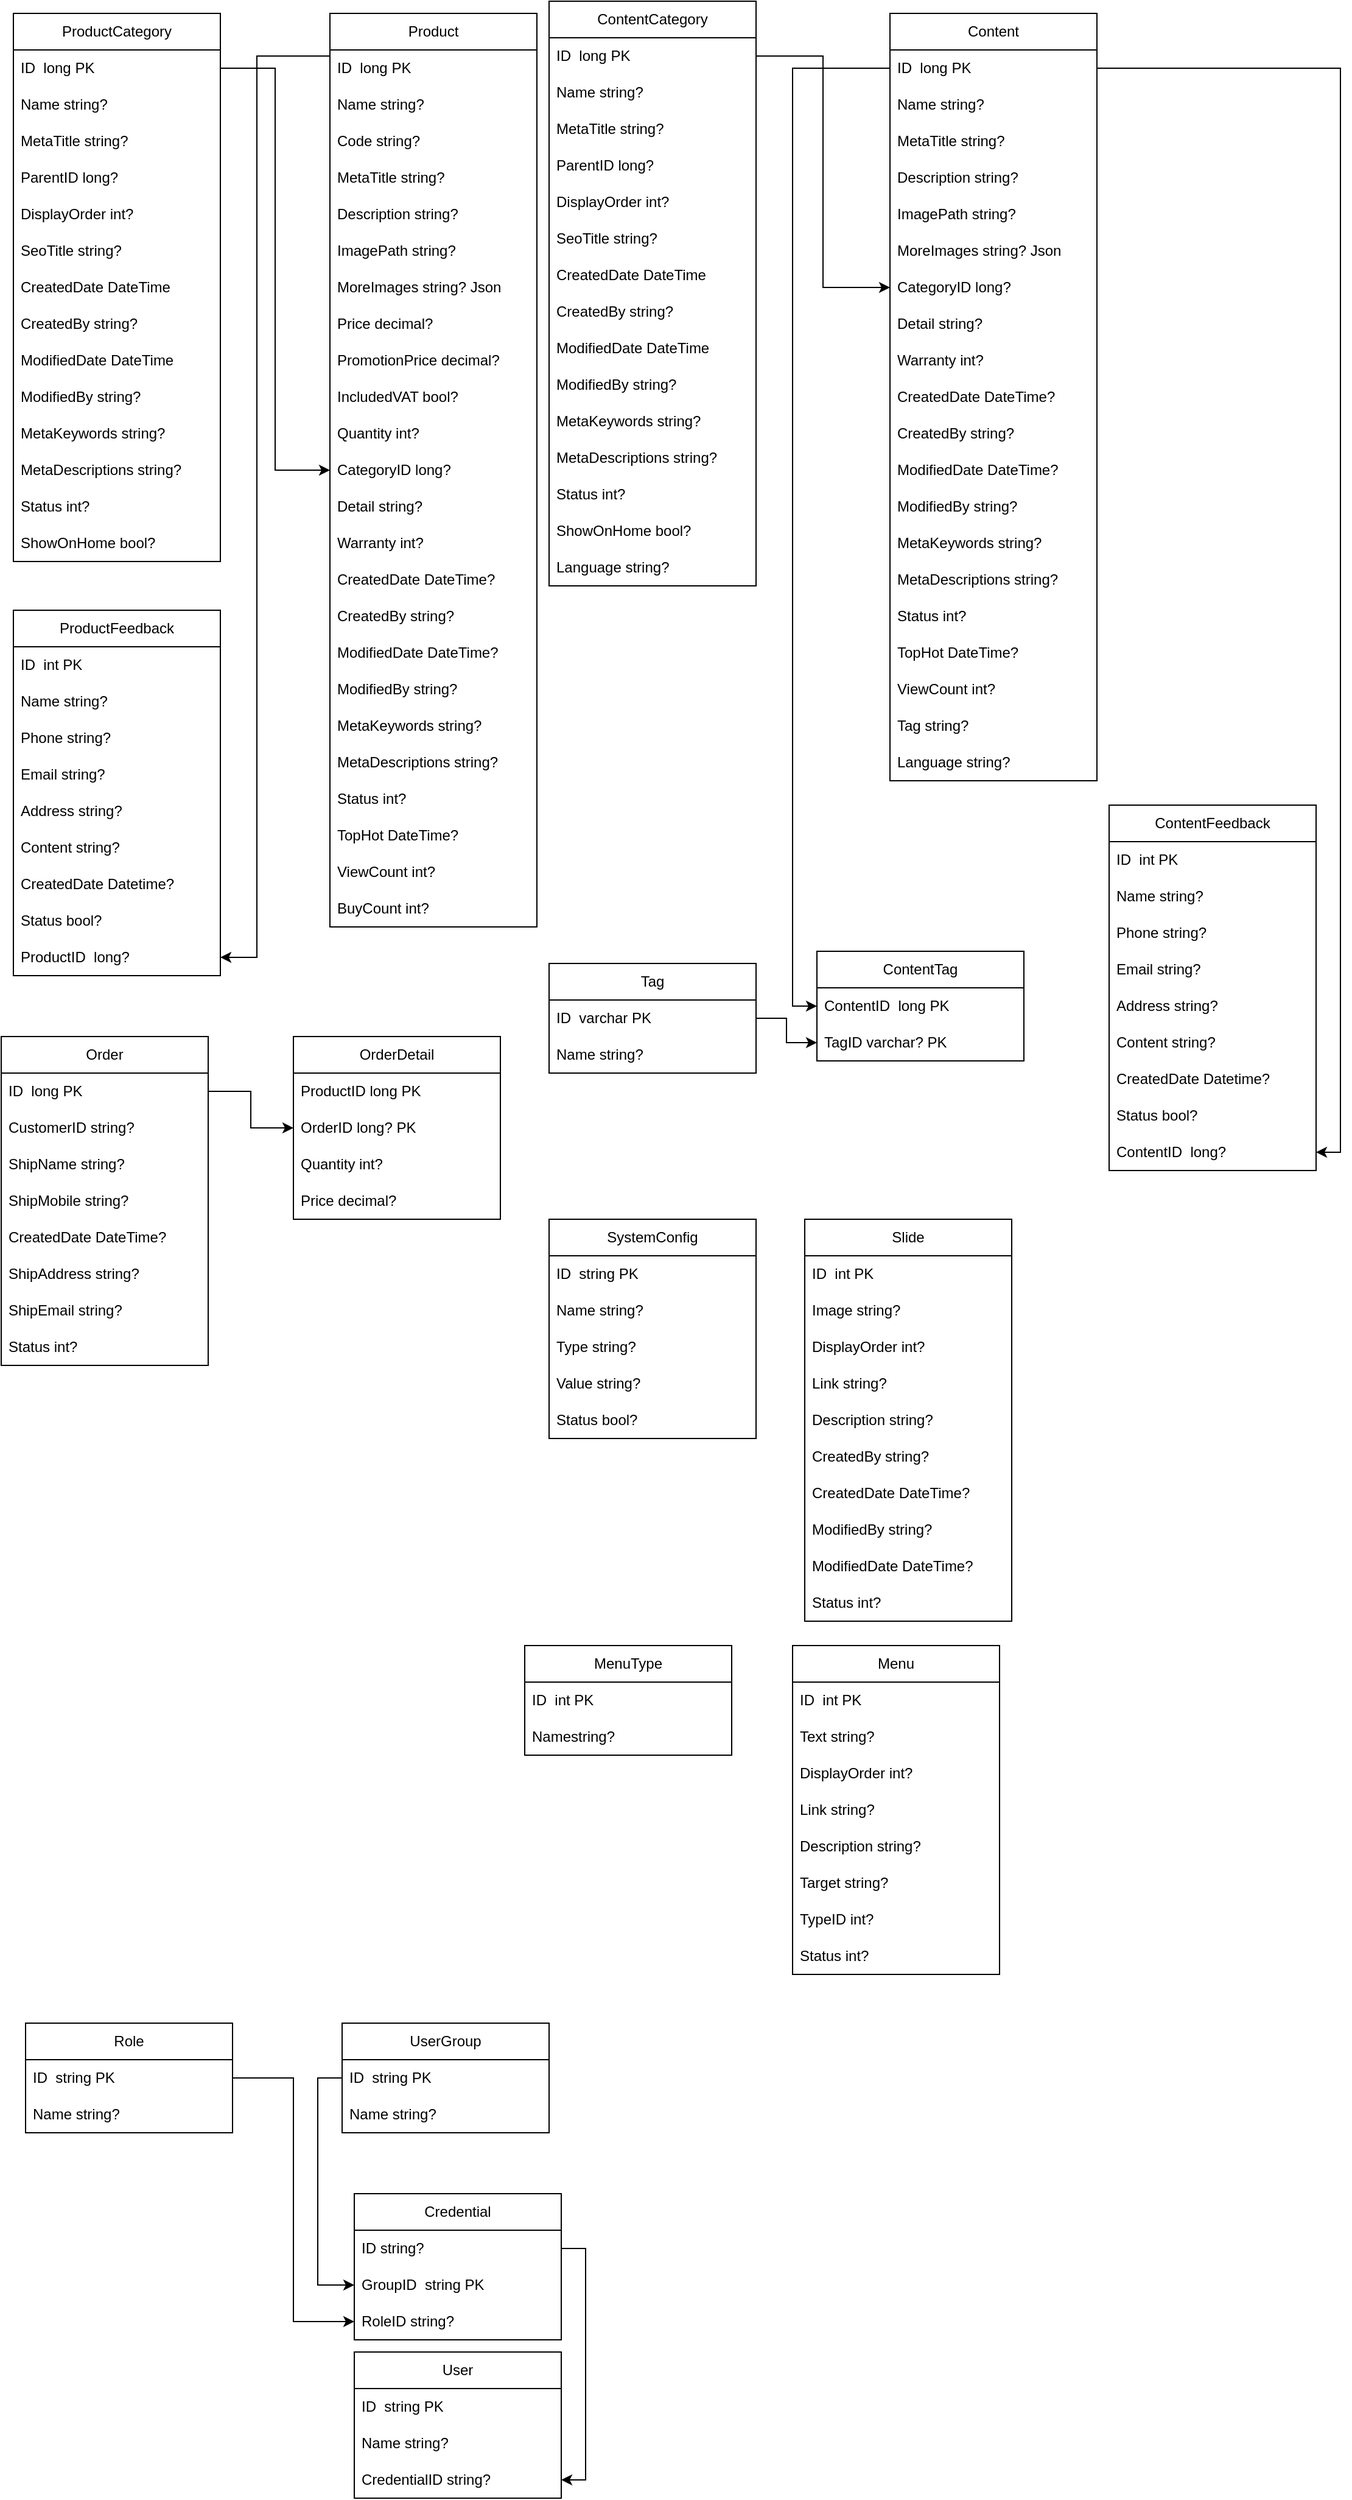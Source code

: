 <mxfile version="21.0.6" type="device"><diagram name="Page-1" id="E78FcwcrZf9TOV22ztHs"><mxGraphModel dx="1434" dy="756" grid="1" gridSize="10" guides="1" tooltips="1" connect="1" arrows="1" fold="1" page="1" pageScale="1" pageWidth="850" pageHeight="1100" math="0" shadow="0"><root><mxCell id="0"/><mxCell id="1" parent="0"/><mxCell id="Y_HZWUSy9NMk6wOlrmSD-1" value="ProductCategory" style="swimlane;fontStyle=0;childLayout=stackLayout;horizontal=1;startSize=30;horizontalStack=0;resizeParent=1;resizeParentMax=0;resizeLast=0;collapsible=1;marginBottom=0;whiteSpace=wrap;html=1;" vertex="1" parent="1"><mxGeometry x="40" y="70" width="170" height="450" as="geometry"/></mxCell><mxCell id="Y_HZWUSy9NMk6wOlrmSD-2" value="ID&amp;nbsp; long PK" style="text;strokeColor=none;fillColor=none;align=left;verticalAlign=middle;spacingLeft=4;spacingRight=4;overflow=hidden;points=[[0,0.5],[1,0.5]];portConstraint=eastwest;rotatable=0;whiteSpace=wrap;html=1;" vertex="1" parent="Y_HZWUSy9NMk6wOlrmSD-1"><mxGeometry y="30" width="170" height="30" as="geometry"/></mxCell><mxCell id="Y_HZWUSy9NMk6wOlrmSD-3" value="Name string?" style="text;strokeColor=none;fillColor=none;align=left;verticalAlign=middle;spacingLeft=4;spacingRight=4;overflow=hidden;points=[[0,0.5],[1,0.5]];portConstraint=eastwest;rotatable=0;whiteSpace=wrap;html=1;" vertex="1" parent="Y_HZWUSy9NMk6wOlrmSD-1"><mxGeometry y="60" width="170" height="30" as="geometry"/></mxCell><mxCell id="Y_HZWUSy9NMk6wOlrmSD-4" value="MetaTitle string?" style="text;strokeColor=none;fillColor=none;align=left;verticalAlign=middle;spacingLeft=4;spacingRight=4;overflow=hidden;points=[[0,0.5],[1,0.5]];portConstraint=eastwest;rotatable=0;whiteSpace=wrap;html=1;" vertex="1" parent="Y_HZWUSy9NMk6wOlrmSD-1"><mxGeometry y="90" width="170" height="30" as="geometry"/></mxCell><mxCell id="Y_HZWUSy9NMk6wOlrmSD-21" value="ParentID long?" style="text;strokeColor=none;fillColor=none;align=left;verticalAlign=middle;spacingLeft=4;spacingRight=4;overflow=hidden;points=[[0,0.5],[1,0.5]];portConstraint=eastwest;rotatable=0;whiteSpace=wrap;html=1;" vertex="1" parent="Y_HZWUSy9NMk6wOlrmSD-1"><mxGeometry y="120" width="170" height="30" as="geometry"/></mxCell><mxCell id="Y_HZWUSy9NMk6wOlrmSD-22" value="DisplayOrder int?" style="text;strokeColor=none;fillColor=none;align=left;verticalAlign=middle;spacingLeft=4;spacingRight=4;overflow=hidden;points=[[0,0.5],[1,0.5]];portConstraint=eastwest;rotatable=0;whiteSpace=wrap;html=1;" vertex="1" parent="Y_HZWUSy9NMk6wOlrmSD-1"><mxGeometry y="150" width="170" height="30" as="geometry"/></mxCell><mxCell id="Y_HZWUSy9NMk6wOlrmSD-23" value="SeoTitle string?" style="text;strokeColor=none;fillColor=none;align=left;verticalAlign=middle;spacingLeft=4;spacingRight=4;overflow=hidden;points=[[0,0.5],[1,0.5]];portConstraint=eastwest;rotatable=0;whiteSpace=wrap;html=1;" vertex="1" parent="Y_HZWUSy9NMk6wOlrmSD-1"><mxGeometry y="180" width="170" height="30" as="geometry"/></mxCell><mxCell id="Y_HZWUSy9NMk6wOlrmSD-25" value="CreatedDate DateTime" style="text;strokeColor=none;fillColor=none;align=left;verticalAlign=middle;spacingLeft=4;spacingRight=4;overflow=hidden;points=[[0,0.5],[1,0.5]];portConstraint=eastwest;rotatable=0;whiteSpace=wrap;html=1;" vertex="1" parent="Y_HZWUSy9NMk6wOlrmSD-1"><mxGeometry y="210" width="170" height="30" as="geometry"/></mxCell><mxCell id="Y_HZWUSy9NMk6wOlrmSD-26" value="CreatedBy string?" style="text;strokeColor=none;fillColor=none;align=left;verticalAlign=middle;spacingLeft=4;spacingRight=4;overflow=hidden;points=[[0,0.5],[1,0.5]];portConstraint=eastwest;rotatable=0;whiteSpace=wrap;html=1;" vertex="1" parent="Y_HZWUSy9NMk6wOlrmSD-1"><mxGeometry y="240" width="170" height="30" as="geometry"/></mxCell><mxCell id="Y_HZWUSy9NMk6wOlrmSD-24" value="ModifiedDate DateTime" style="text;strokeColor=none;fillColor=none;align=left;verticalAlign=middle;spacingLeft=4;spacingRight=4;overflow=hidden;points=[[0,0.5],[1,0.5]];portConstraint=eastwest;rotatable=0;whiteSpace=wrap;html=1;" vertex="1" parent="Y_HZWUSy9NMk6wOlrmSD-1"><mxGeometry y="270" width="170" height="30" as="geometry"/></mxCell><mxCell id="Y_HZWUSy9NMk6wOlrmSD-27" value="ModifiedBy string?" style="text;strokeColor=none;fillColor=none;align=left;verticalAlign=middle;spacingLeft=4;spacingRight=4;overflow=hidden;points=[[0,0.5],[1,0.5]];portConstraint=eastwest;rotatable=0;whiteSpace=wrap;html=1;" vertex="1" parent="Y_HZWUSy9NMk6wOlrmSD-1"><mxGeometry y="300" width="170" height="30" as="geometry"/></mxCell><mxCell id="Y_HZWUSy9NMk6wOlrmSD-28" value="MetaKeywords string?" style="text;strokeColor=none;fillColor=none;align=left;verticalAlign=middle;spacingLeft=4;spacingRight=4;overflow=hidden;points=[[0,0.5],[1,0.5]];portConstraint=eastwest;rotatable=0;whiteSpace=wrap;html=1;" vertex="1" parent="Y_HZWUSy9NMk6wOlrmSD-1"><mxGeometry y="330" width="170" height="30" as="geometry"/></mxCell><mxCell id="Y_HZWUSy9NMk6wOlrmSD-29" value="MetaDescriptions string?" style="text;strokeColor=none;fillColor=none;align=left;verticalAlign=middle;spacingLeft=4;spacingRight=4;overflow=hidden;points=[[0,0.5],[1,0.5]];portConstraint=eastwest;rotatable=0;whiteSpace=wrap;html=1;" vertex="1" parent="Y_HZWUSy9NMk6wOlrmSD-1"><mxGeometry y="360" width="170" height="30" as="geometry"/></mxCell><mxCell id="Y_HZWUSy9NMk6wOlrmSD-30" value="Status int?" style="text;strokeColor=none;fillColor=none;align=left;verticalAlign=middle;spacingLeft=4;spacingRight=4;overflow=hidden;points=[[0,0.5],[1,0.5]];portConstraint=eastwest;rotatable=0;whiteSpace=wrap;html=1;" vertex="1" parent="Y_HZWUSy9NMk6wOlrmSD-1"><mxGeometry y="390" width="170" height="30" as="geometry"/></mxCell><mxCell id="Y_HZWUSy9NMk6wOlrmSD-31" value="ShowOnHome bool?" style="text;strokeColor=none;fillColor=none;align=left;verticalAlign=middle;spacingLeft=4;spacingRight=4;overflow=hidden;points=[[0,0.5],[1,0.5]];portConstraint=eastwest;rotatable=0;whiteSpace=wrap;html=1;" vertex="1" parent="Y_HZWUSy9NMk6wOlrmSD-1"><mxGeometry y="420" width="170" height="30" as="geometry"/></mxCell><mxCell id="Y_HZWUSy9NMk6wOlrmSD-32" value="Product" style="swimlane;fontStyle=0;childLayout=stackLayout;horizontal=1;startSize=30;horizontalStack=0;resizeParent=1;resizeParentMax=0;resizeLast=0;collapsible=1;marginBottom=0;whiteSpace=wrap;html=1;" vertex="1" parent="1"><mxGeometry x="300" y="70" width="170" height="750" as="geometry"/></mxCell><mxCell id="Y_HZWUSy9NMk6wOlrmSD-33" value="ID&amp;nbsp; long PK" style="text;strokeColor=none;fillColor=none;align=left;verticalAlign=middle;spacingLeft=4;spacingRight=4;overflow=hidden;points=[[0,0.5],[1,0.5]];portConstraint=eastwest;rotatable=0;whiteSpace=wrap;html=1;" vertex="1" parent="Y_HZWUSy9NMk6wOlrmSD-32"><mxGeometry y="30" width="170" height="30" as="geometry"/></mxCell><mxCell id="Y_HZWUSy9NMk6wOlrmSD-34" value="Name string?" style="text;strokeColor=none;fillColor=none;align=left;verticalAlign=middle;spacingLeft=4;spacingRight=4;overflow=hidden;points=[[0,0.5],[1,0.5]];portConstraint=eastwest;rotatable=0;whiteSpace=wrap;html=1;" vertex="1" parent="Y_HZWUSy9NMk6wOlrmSD-32"><mxGeometry y="60" width="170" height="30" as="geometry"/></mxCell><mxCell id="Y_HZWUSy9NMk6wOlrmSD-47" value="Code string?" style="text;strokeColor=none;fillColor=none;align=left;verticalAlign=middle;spacingLeft=4;spacingRight=4;overflow=hidden;points=[[0,0.5],[1,0.5]];portConstraint=eastwest;rotatable=0;whiteSpace=wrap;html=1;" vertex="1" parent="Y_HZWUSy9NMk6wOlrmSD-32"><mxGeometry y="90" width="170" height="30" as="geometry"/></mxCell><mxCell id="Y_HZWUSy9NMk6wOlrmSD-35" value="MetaTitle string?" style="text;strokeColor=none;fillColor=none;align=left;verticalAlign=middle;spacingLeft=4;spacingRight=4;overflow=hidden;points=[[0,0.5],[1,0.5]];portConstraint=eastwest;rotatable=0;whiteSpace=wrap;html=1;" vertex="1" parent="Y_HZWUSy9NMk6wOlrmSD-32"><mxGeometry y="120" width="170" height="30" as="geometry"/></mxCell><mxCell id="Y_HZWUSy9NMk6wOlrmSD-36" value="Description string?" style="text;strokeColor=none;fillColor=none;align=left;verticalAlign=middle;spacingLeft=4;spacingRight=4;overflow=hidden;points=[[0,0.5],[1,0.5]];portConstraint=eastwest;rotatable=0;whiteSpace=wrap;html=1;" vertex="1" parent="Y_HZWUSy9NMk6wOlrmSD-32"><mxGeometry y="150" width="170" height="30" as="geometry"/></mxCell><mxCell id="Y_HZWUSy9NMk6wOlrmSD-37" value="ImagePath string?" style="text;strokeColor=none;fillColor=none;align=left;verticalAlign=middle;spacingLeft=4;spacingRight=4;overflow=hidden;points=[[0,0.5],[1,0.5]];portConstraint=eastwest;rotatable=0;whiteSpace=wrap;html=1;" vertex="1" parent="Y_HZWUSy9NMk6wOlrmSD-32"><mxGeometry y="180" width="170" height="30" as="geometry"/></mxCell><mxCell id="Y_HZWUSy9NMk6wOlrmSD-38" value="MoreImages&amp;nbsp;string? Json" style="text;strokeColor=none;fillColor=none;align=left;verticalAlign=middle;spacingLeft=4;spacingRight=4;overflow=hidden;points=[[0,0.5],[1,0.5]];portConstraint=eastwest;rotatable=0;whiteSpace=wrap;html=1;" vertex="1" parent="Y_HZWUSy9NMk6wOlrmSD-32"><mxGeometry y="210" width="170" height="30" as="geometry"/></mxCell><mxCell id="Y_HZWUSy9NMk6wOlrmSD-39" value="Price decimal?" style="text;strokeColor=none;fillColor=none;align=left;verticalAlign=middle;spacingLeft=4;spacingRight=4;overflow=hidden;points=[[0,0.5],[1,0.5]];portConstraint=eastwest;rotatable=0;whiteSpace=wrap;html=1;" vertex="1" parent="Y_HZWUSy9NMk6wOlrmSD-32"><mxGeometry y="240" width="170" height="30" as="geometry"/></mxCell><mxCell id="Y_HZWUSy9NMk6wOlrmSD-40" value="PromotionPrice decimal?" style="text;strokeColor=none;fillColor=none;align=left;verticalAlign=middle;spacingLeft=4;spacingRight=4;overflow=hidden;points=[[0,0.5],[1,0.5]];portConstraint=eastwest;rotatable=0;whiteSpace=wrap;html=1;" vertex="1" parent="Y_HZWUSy9NMk6wOlrmSD-32"><mxGeometry y="270" width="170" height="30" as="geometry"/></mxCell><mxCell id="Y_HZWUSy9NMk6wOlrmSD-41" value="IncludedVAT bool?" style="text;strokeColor=none;fillColor=none;align=left;verticalAlign=middle;spacingLeft=4;spacingRight=4;overflow=hidden;points=[[0,0.5],[1,0.5]];portConstraint=eastwest;rotatable=0;whiteSpace=wrap;html=1;" vertex="1" parent="Y_HZWUSy9NMk6wOlrmSD-32"><mxGeometry y="300" width="170" height="30" as="geometry"/></mxCell><mxCell id="Y_HZWUSy9NMk6wOlrmSD-42" value="Quantity int?" style="text;strokeColor=none;fillColor=none;align=left;verticalAlign=middle;spacingLeft=4;spacingRight=4;overflow=hidden;points=[[0,0.5],[1,0.5]];portConstraint=eastwest;rotatable=0;whiteSpace=wrap;html=1;" vertex="1" parent="Y_HZWUSy9NMk6wOlrmSD-32"><mxGeometry y="330" width="170" height="30" as="geometry"/></mxCell><mxCell id="Y_HZWUSy9NMk6wOlrmSD-43" value="CategoryID long?" style="text;strokeColor=none;fillColor=none;align=left;verticalAlign=middle;spacingLeft=4;spacingRight=4;overflow=hidden;points=[[0,0.5],[1,0.5]];portConstraint=eastwest;rotatable=0;whiteSpace=wrap;html=1;" vertex="1" parent="Y_HZWUSy9NMk6wOlrmSD-32"><mxGeometry y="360" width="170" height="30" as="geometry"/></mxCell><mxCell id="Y_HZWUSy9NMk6wOlrmSD-44" value="Detail string?" style="text;strokeColor=none;fillColor=none;align=left;verticalAlign=middle;spacingLeft=4;spacingRight=4;overflow=hidden;points=[[0,0.5],[1,0.5]];portConstraint=eastwest;rotatable=0;whiteSpace=wrap;html=1;" vertex="1" parent="Y_HZWUSy9NMk6wOlrmSD-32"><mxGeometry y="390" width="170" height="30" as="geometry"/></mxCell><mxCell id="Y_HZWUSy9NMk6wOlrmSD-45" value="Warranty int?" style="text;strokeColor=none;fillColor=none;align=left;verticalAlign=middle;spacingLeft=4;spacingRight=4;overflow=hidden;points=[[0,0.5],[1,0.5]];portConstraint=eastwest;rotatable=0;whiteSpace=wrap;html=1;" vertex="1" parent="Y_HZWUSy9NMk6wOlrmSD-32"><mxGeometry y="420" width="170" height="30" as="geometry"/></mxCell><mxCell id="Y_HZWUSy9NMk6wOlrmSD-46" value="CreatedDate DateTime?" style="text;strokeColor=none;fillColor=none;align=left;verticalAlign=middle;spacingLeft=4;spacingRight=4;overflow=hidden;points=[[0,0.5],[1,0.5]];portConstraint=eastwest;rotatable=0;whiteSpace=wrap;html=1;" vertex="1" parent="Y_HZWUSy9NMk6wOlrmSD-32"><mxGeometry y="450" width="170" height="30" as="geometry"/></mxCell><mxCell id="Y_HZWUSy9NMk6wOlrmSD-48" value="CreatedBy string?" style="text;strokeColor=none;fillColor=none;align=left;verticalAlign=middle;spacingLeft=4;spacingRight=4;overflow=hidden;points=[[0,0.5],[1,0.5]];portConstraint=eastwest;rotatable=0;whiteSpace=wrap;html=1;" vertex="1" parent="Y_HZWUSy9NMk6wOlrmSD-32"><mxGeometry y="480" width="170" height="30" as="geometry"/></mxCell><mxCell id="Y_HZWUSy9NMk6wOlrmSD-49" value="ModifiedDate DateTime?" style="text;strokeColor=none;fillColor=none;align=left;verticalAlign=middle;spacingLeft=4;spacingRight=4;overflow=hidden;points=[[0,0.5],[1,0.5]];portConstraint=eastwest;rotatable=0;whiteSpace=wrap;html=1;" vertex="1" parent="Y_HZWUSy9NMk6wOlrmSD-32"><mxGeometry y="510" width="170" height="30" as="geometry"/></mxCell><mxCell id="Y_HZWUSy9NMk6wOlrmSD-50" value="ModifiedBy string?" style="text;strokeColor=none;fillColor=none;align=left;verticalAlign=middle;spacingLeft=4;spacingRight=4;overflow=hidden;points=[[0,0.5],[1,0.5]];portConstraint=eastwest;rotatable=0;whiteSpace=wrap;html=1;" vertex="1" parent="Y_HZWUSy9NMk6wOlrmSD-32"><mxGeometry y="540" width="170" height="30" as="geometry"/></mxCell><mxCell id="Y_HZWUSy9NMk6wOlrmSD-51" value="MetaKeywords string?" style="text;strokeColor=none;fillColor=none;align=left;verticalAlign=middle;spacingLeft=4;spacingRight=4;overflow=hidden;points=[[0,0.5],[1,0.5]];portConstraint=eastwest;rotatable=0;whiteSpace=wrap;html=1;" vertex="1" parent="Y_HZWUSy9NMk6wOlrmSD-32"><mxGeometry y="570" width="170" height="30" as="geometry"/></mxCell><mxCell id="Y_HZWUSy9NMk6wOlrmSD-52" value="MetaDescriptions string?" style="text;strokeColor=none;fillColor=none;align=left;verticalAlign=middle;spacingLeft=4;spacingRight=4;overflow=hidden;points=[[0,0.5],[1,0.5]];portConstraint=eastwest;rotatable=0;whiteSpace=wrap;html=1;" vertex="1" parent="Y_HZWUSy9NMk6wOlrmSD-32"><mxGeometry y="600" width="170" height="30" as="geometry"/></mxCell><mxCell id="Y_HZWUSy9NMk6wOlrmSD-55" value="Status int?" style="text;strokeColor=none;fillColor=none;align=left;verticalAlign=middle;spacingLeft=4;spacingRight=4;overflow=hidden;points=[[0,0.5],[1,0.5]];portConstraint=eastwest;rotatable=0;whiteSpace=wrap;html=1;" vertex="1" parent="Y_HZWUSy9NMk6wOlrmSD-32"><mxGeometry y="630" width="170" height="30" as="geometry"/></mxCell><mxCell id="Y_HZWUSy9NMk6wOlrmSD-54" value="TopHot DateTime?" style="text;strokeColor=none;fillColor=none;align=left;verticalAlign=middle;spacingLeft=4;spacingRight=4;overflow=hidden;points=[[0,0.5],[1,0.5]];portConstraint=eastwest;rotatable=0;whiteSpace=wrap;html=1;" vertex="1" parent="Y_HZWUSy9NMk6wOlrmSD-32"><mxGeometry y="660" width="170" height="30" as="geometry"/></mxCell><mxCell id="Y_HZWUSy9NMk6wOlrmSD-53" value="ViewCount int?" style="text;strokeColor=none;fillColor=none;align=left;verticalAlign=middle;spacingLeft=4;spacingRight=4;overflow=hidden;points=[[0,0.5],[1,0.5]];portConstraint=eastwest;rotatable=0;whiteSpace=wrap;html=1;" vertex="1" parent="Y_HZWUSy9NMk6wOlrmSD-32"><mxGeometry y="690" width="170" height="30" as="geometry"/></mxCell><mxCell id="Y_HZWUSy9NMk6wOlrmSD-56" value="BuyCount int?" style="text;strokeColor=none;fillColor=none;align=left;verticalAlign=middle;spacingLeft=4;spacingRight=4;overflow=hidden;points=[[0,0.5],[1,0.5]];portConstraint=eastwest;rotatable=0;whiteSpace=wrap;html=1;" vertex="1" parent="Y_HZWUSy9NMk6wOlrmSD-32"><mxGeometry y="720" width="170" height="30" as="geometry"/></mxCell><mxCell id="Y_HZWUSy9NMk6wOlrmSD-58" value="ContentCategory" style="swimlane;fontStyle=0;childLayout=stackLayout;horizontal=1;startSize=30;horizontalStack=0;resizeParent=1;resizeParentMax=0;resizeLast=0;collapsible=1;marginBottom=0;whiteSpace=wrap;html=1;" vertex="1" parent="1"><mxGeometry x="480" y="60" width="170" height="480" as="geometry"/></mxCell><mxCell id="Y_HZWUSy9NMk6wOlrmSD-59" value="ID&amp;nbsp; long PK" style="text;strokeColor=none;fillColor=none;align=left;verticalAlign=middle;spacingLeft=4;spacingRight=4;overflow=hidden;points=[[0,0.5],[1,0.5]];portConstraint=eastwest;rotatable=0;whiteSpace=wrap;html=1;" vertex="1" parent="Y_HZWUSy9NMk6wOlrmSD-58"><mxGeometry y="30" width="170" height="30" as="geometry"/></mxCell><mxCell id="Y_HZWUSy9NMk6wOlrmSD-60" value="Name string?" style="text;strokeColor=none;fillColor=none;align=left;verticalAlign=middle;spacingLeft=4;spacingRight=4;overflow=hidden;points=[[0,0.5],[1,0.5]];portConstraint=eastwest;rotatable=0;whiteSpace=wrap;html=1;" vertex="1" parent="Y_HZWUSy9NMk6wOlrmSD-58"><mxGeometry y="60" width="170" height="30" as="geometry"/></mxCell><mxCell id="Y_HZWUSy9NMk6wOlrmSD-61" value="MetaTitle string?" style="text;strokeColor=none;fillColor=none;align=left;verticalAlign=middle;spacingLeft=4;spacingRight=4;overflow=hidden;points=[[0,0.5],[1,0.5]];portConstraint=eastwest;rotatable=0;whiteSpace=wrap;html=1;" vertex="1" parent="Y_HZWUSy9NMk6wOlrmSD-58"><mxGeometry y="90" width="170" height="30" as="geometry"/></mxCell><mxCell id="Y_HZWUSy9NMk6wOlrmSD-62" value="ParentID long?" style="text;strokeColor=none;fillColor=none;align=left;verticalAlign=middle;spacingLeft=4;spacingRight=4;overflow=hidden;points=[[0,0.5],[1,0.5]];portConstraint=eastwest;rotatable=0;whiteSpace=wrap;html=1;" vertex="1" parent="Y_HZWUSy9NMk6wOlrmSD-58"><mxGeometry y="120" width="170" height="30" as="geometry"/></mxCell><mxCell id="Y_HZWUSy9NMk6wOlrmSD-63" value="DisplayOrder int?" style="text;strokeColor=none;fillColor=none;align=left;verticalAlign=middle;spacingLeft=4;spacingRight=4;overflow=hidden;points=[[0,0.5],[1,0.5]];portConstraint=eastwest;rotatable=0;whiteSpace=wrap;html=1;" vertex="1" parent="Y_HZWUSy9NMk6wOlrmSD-58"><mxGeometry y="150" width="170" height="30" as="geometry"/></mxCell><mxCell id="Y_HZWUSy9NMk6wOlrmSD-64" value="SeoTitle string?" style="text;strokeColor=none;fillColor=none;align=left;verticalAlign=middle;spacingLeft=4;spacingRight=4;overflow=hidden;points=[[0,0.5],[1,0.5]];portConstraint=eastwest;rotatable=0;whiteSpace=wrap;html=1;" vertex="1" parent="Y_HZWUSy9NMk6wOlrmSD-58"><mxGeometry y="180" width="170" height="30" as="geometry"/></mxCell><mxCell id="Y_HZWUSy9NMk6wOlrmSD-65" value="CreatedDate DateTime" style="text;strokeColor=none;fillColor=none;align=left;verticalAlign=middle;spacingLeft=4;spacingRight=4;overflow=hidden;points=[[0,0.5],[1,0.5]];portConstraint=eastwest;rotatable=0;whiteSpace=wrap;html=1;" vertex="1" parent="Y_HZWUSy9NMk6wOlrmSD-58"><mxGeometry y="210" width="170" height="30" as="geometry"/></mxCell><mxCell id="Y_HZWUSy9NMk6wOlrmSD-66" value="CreatedBy string?" style="text;strokeColor=none;fillColor=none;align=left;verticalAlign=middle;spacingLeft=4;spacingRight=4;overflow=hidden;points=[[0,0.5],[1,0.5]];portConstraint=eastwest;rotatable=0;whiteSpace=wrap;html=1;" vertex="1" parent="Y_HZWUSy9NMk6wOlrmSD-58"><mxGeometry y="240" width="170" height="30" as="geometry"/></mxCell><mxCell id="Y_HZWUSy9NMk6wOlrmSD-67" value="ModifiedDate DateTime" style="text;strokeColor=none;fillColor=none;align=left;verticalAlign=middle;spacingLeft=4;spacingRight=4;overflow=hidden;points=[[0,0.5],[1,0.5]];portConstraint=eastwest;rotatable=0;whiteSpace=wrap;html=1;" vertex="1" parent="Y_HZWUSy9NMk6wOlrmSD-58"><mxGeometry y="270" width="170" height="30" as="geometry"/></mxCell><mxCell id="Y_HZWUSy9NMk6wOlrmSD-68" value="ModifiedBy string?" style="text;strokeColor=none;fillColor=none;align=left;verticalAlign=middle;spacingLeft=4;spacingRight=4;overflow=hidden;points=[[0,0.5],[1,0.5]];portConstraint=eastwest;rotatable=0;whiteSpace=wrap;html=1;" vertex="1" parent="Y_HZWUSy9NMk6wOlrmSD-58"><mxGeometry y="300" width="170" height="30" as="geometry"/></mxCell><mxCell id="Y_HZWUSy9NMk6wOlrmSD-69" value="MetaKeywords string?" style="text;strokeColor=none;fillColor=none;align=left;verticalAlign=middle;spacingLeft=4;spacingRight=4;overflow=hidden;points=[[0,0.5],[1,0.5]];portConstraint=eastwest;rotatable=0;whiteSpace=wrap;html=1;" vertex="1" parent="Y_HZWUSy9NMk6wOlrmSD-58"><mxGeometry y="330" width="170" height="30" as="geometry"/></mxCell><mxCell id="Y_HZWUSy9NMk6wOlrmSD-70" value="MetaDescriptions string?" style="text;strokeColor=none;fillColor=none;align=left;verticalAlign=middle;spacingLeft=4;spacingRight=4;overflow=hidden;points=[[0,0.5],[1,0.5]];portConstraint=eastwest;rotatable=0;whiteSpace=wrap;html=1;" vertex="1" parent="Y_HZWUSy9NMk6wOlrmSD-58"><mxGeometry y="360" width="170" height="30" as="geometry"/></mxCell><mxCell id="Y_HZWUSy9NMk6wOlrmSD-71" value="Status int?" style="text;strokeColor=none;fillColor=none;align=left;verticalAlign=middle;spacingLeft=4;spacingRight=4;overflow=hidden;points=[[0,0.5],[1,0.5]];portConstraint=eastwest;rotatable=0;whiteSpace=wrap;html=1;" vertex="1" parent="Y_HZWUSy9NMk6wOlrmSD-58"><mxGeometry y="390" width="170" height="30" as="geometry"/></mxCell><mxCell id="Y_HZWUSy9NMk6wOlrmSD-72" value="ShowOnHome bool?" style="text;strokeColor=none;fillColor=none;align=left;verticalAlign=middle;spacingLeft=4;spacingRight=4;overflow=hidden;points=[[0,0.5],[1,0.5]];portConstraint=eastwest;rotatable=0;whiteSpace=wrap;html=1;" vertex="1" parent="Y_HZWUSy9NMk6wOlrmSD-58"><mxGeometry y="420" width="170" height="30" as="geometry"/></mxCell><mxCell id="Y_HZWUSy9NMk6wOlrmSD-73" value="Language string?" style="text;strokeColor=none;fillColor=none;align=left;verticalAlign=middle;spacingLeft=4;spacingRight=4;overflow=hidden;points=[[0,0.5],[1,0.5]];portConstraint=eastwest;rotatable=0;whiteSpace=wrap;html=1;" vertex="1" parent="Y_HZWUSy9NMk6wOlrmSD-58"><mxGeometry y="450" width="170" height="30" as="geometry"/></mxCell><mxCell id="Y_HZWUSy9NMk6wOlrmSD-90" value="Content" style="swimlane;fontStyle=0;childLayout=stackLayout;horizontal=1;startSize=30;horizontalStack=0;resizeParent=1;resizeParentMax=0;resizeLast=0;collapsible=1;marginBottom=0;whiteSpace=wrap;html=1;" vertex="1" parent="1"><mxGeometry x="760" y="70" width="170" height="630" as="geometry"/></mxCell><mxCell id="Y_HZWUSy9NMk6wOlrmSD-91" value="ID&amp;nbsp; long PK" style="text;strokeColor=none;fillColor=none;align=left;verticalAlign=middle;spacingLeft=4;spacingRight=4;overflow=hidden;points=[[0,0.5],[1,0.5]];portConstraint=eastwest;rotatable=0;whiteSpace=wrap;html=1;" vertex="1" parent="Y_HZWUSy9NMk6wOlrmSD-90"><mxGeometry y="30" width="170" height="30" as="geometry"/></mxCell><mxCell id="Y_HZWUSy9NMk6wOlrmSD-92" value="Name string?" style="text;strokeColor=none;fillColor=none;align=left;verticalAlign=middle;spacingLeft=4;spacingRight=4;overflow=hidden;points=[[0,0.5],[1,0.5]];portConstraint=eastwest;rotatable=0;whiteSpace=wrap;html=1;" vertex="1" parent="Y_HZWUSy9NMk6wOlrmSD-90"><mxGeometry y="60" width="170" height="30" as="geometry"/></mxCell><mxCell id="Y_HZWUSy9NMk6wOlrmSD-94" value="MetaTitle string?" style="text;strokeColor=none;fillColor=none;align=left;verticalAlign=middle;spacingLeft=4;spacingRight=4;overflow=hidden;points=[[0,0.5],[1,0.5]];portConstraint=eastwest;rotatable=0;whiteSpace=wrap;html=1;" vertex="1" parent="Y_HZWUSy9NMk6wOlrmSD-90"><mxGeometry y="90" width="170" height="30" as="geometry"/></mxCell><mxCell id="Y_HZWUSy9NMk6wOlrmSD-95" value="Description string?" style="text;strokeColor=none;fillColor=none;align=left;verticalAlign=middle;spacingLeft=4;spacingRight=4;overflow=hidden;points=[[0,0.5],[1,0.5]];portConstraint=eastwest;rotatable=0;whiteSpace=wrap;html=1;" vertex="1" parent="Y_HZWUSy9NMk6wOlrmSD-90"><mxGeometry y="120" width="170" height="30" as="geometry"/></mxCell><mxCell id="Y_HZWUSy9NMk6wOlrmSD-96" value="ImagePath string?" style="text;strokeColor=none;fillColor=none;align=left;verticalAlign=middle;spacingLeft=4;spacingRight=4;overflow=hidden;points=[[0,0.5],[1,0.5]];portConstraint=eastwest;rotatable=0;whiteSpace=wrap;html=1;" vertex="1" parent="Y_HZWUSy9NMk6wOlrmSD-90"><mxGeometry y="150" width="170" height="30" as="geometry"/></mxCell><mxCell id="Y_HZWUSy9NMk6wOlrmSD-97" value="MoreImages&amp;nbsp;string? Json" style="text;strokeColor=none;fillColor=none;align=left;verticalAlign=middle;spacingLeft=4;spacingRight=4;overflow=hidden;points=[[0,0.5],[1,0.5]];portConstraint=eastwest;rotatable=0;whiteSpace=wrap;html=1;" vertex="1" parent="Y_HZWUSy9NMk6wOlrmSD-90"><mxGeometry y="180" width="170" height="30" as="geometry"/></mxCell><mxCell id="Y_HZWUSy9NMk6wOlrmSD-102" value="CategoryID long?" style="text;strokeColor=none;fillColor=none;align=left;verticalAlign=middle;spacingLeft=4;spacingRight=4;overflow=hidden;points=[[0,0.5],[1,0.5]];portConstraint=eastwest;rotatable=0;whiteSpace=wrap;html=1;" vertex="1" parent="Y_HZWUSy9NMk6wOlrmSD-90"><mxGeometry y="210" width="170" height="30" as="geometry"/></mxCell><mxCell id="Y_HZWUSy9NMk6wOlrmSD-103" value="Detail string?" style="text;strokeColor=none;fillColor=none;align=left;verticalAlign=middle;spacingLeft=4;spacingRight=4;overflow=hidden;points=[[0,0.5],[1,0.5]];portConstraint=eastwest;rotatable=0;whiteSpace=wrap;html=1;" vertex="1" parent="Y_HZWUSy9NMk6wOlrmSD-90"><mxGeometry y="240" width="170" height="30" as="geometry"/></mxCell><mxCell id="Y_HZWUSy9NMk6wOlrmSD-104" value="Warranty int?" style="text;strokeColor=none;fillColor=none;align=left;verticalAlign=middle;spacingLeft=4;spacingRight=4;overflow=hidden;points=[[0,0.5],[1,0.5]];portConstraint=eastwest;rotatable=0;whiteSpace=wrap;html=1;" vertex="1" parent="Y_HZWUSy9NMk6wOlrmSD-90"><mxGeometry y="270" width="170" height="30" as="geometry"/></mxCell><mxCell id="Y_HZWUSy9NMk6wOlrmSD-105" value="CreatedDate DateTime?" style="text;strokeColor=none;fillColor=none;align=left;verticalAlign=middle;spacingLeft=4;spacingRight=4;overflow=hidden;points=[[0,0.5],[1,0.5]];portConstraint=eastwest;rotatable=0;whiteSpace=wrap;html=1;" vertex="1" parent="Y_HZWUSy9NMk6wOlrmSD-90"><mxGeometry y="300" width="170" height="30" as="geometry"/></mxCell><mxCell id="Y_HZWUSy9NMk6wOlrmSD-106" value="CreatedBy string?" style="text;strokeColor=none;fillColor=none;align=left;verticalAlign=middle;spacingLeft=4;spacingRight=4;overflow=hidden;points=[[0,0.5],[1,0.5]];portConstraint=eastwest;rotatable=0;whiteSpace=wrap;html=1;" vertex="1" parent="Y_HZWUSy9NMk6wOlrmSD-90"><mxGeometry y="330" width="170" height="30" as="geometry"/></mxCell><mxCell id="Y_HZWUSy9NMk6wOlrmSD-107" value="ModifiedDate DateTime?" style="text;strokeColor=none;fillColor=none;align=left;verticalAlign=middle;spacingLeft=4;spacingRight=4;overflow=hidden;points=[[0,0.5],[1,0.5]];portConstraint=eastwest;rotatable=0;whiteSpace=wrap;html=1;" vertex="1" parent="Y_HZWUSy9NMk6wOlrmSD-90"><mxGeometry y="360" width="170" height="30" as="geometry"/></mxCell><mxCell id="Y_HZWUSy9NMk6wOlrmSD-108" value="ModifiedBy string?" style="text;strokeColor=none;fillColor=none;align=left;verticalAlign=middle;spacingLeft=4;spacingRight=4;overflow=hidden;points=[[0,0.5],[1,0.5]];portConstraint=eastwest;rotatable=0;whiteSpace=wrap;html=1;" vertex="1" parent="Y_HZWUSy9NMk6wOlrmSD-90"><mxGeometry y="390" width="170" height="30" as="geometry"/></mxCell><mxCell id="Y_HZWUSy9NMk6wOlrmSD-109" value="MetaKeywords string?" style="text;strokeColor=none;fillColor=none;align=left;verticalAlign=middle;spacingLeft=4;spacingRight=4;overflow=hidden;points=[[0,0.5],[1,0.5]];portConstraint=eastwest;rotatable=0;whiteSpace=wrap;html=1;" vertex="1" parent="Y_HZWUSy9NMk6wOlrmSD-90"><mxGeometry y="420" width="170" height="30" as="geometry"/></mxCell><mxCell id="Y_HZWUSy9NMk6wOlrmSD-110" value="MetaDescriptions string?" style="text;strokeColor=none;fillColor=none;align=left;verticalAlign=middle;spacingLeft=4;spacingRight=4;overflow=hidden;points=[[0,0.5],[1,0.5]];portConstraint=eastwest;rotatable=0;whiteSpace=wrap;html=1;" vertex="1" parent="Y_HZWUSy9NMk6wOlrmSD-90"><mxGeometry y="450" width="170" height="30" as="geometry"/></mxCell><mxCell id="Y_HZWUSy9NMk6wOlrmSD-111" value="Status int?" style="text;strokeColor=none;fillColor=none;align=left;verticalAlign=middle;spacingLeft=4;spacingRight=4;overflow=hidden;points=[[0,0.5],[1,0.5]];portConstraint=eastwest;rotatable=0;whiteSpace=wrap;html=1;" vertex="1" parent="Y_HZWUSy9NMk6wOlrmSD-90"><mxGeometry y="480" width="170" height="30" as="geometry"/></mxCell><mxCell id="Y_HZWUSy9NMk6wOlrmSD-112" value="TopHot DateTime?" style="text;strokeColor=none;fillColor=none;align=left;verticalAlign=middle;spacingLeft=4;spacingRight=4;overflow=hidden;points=[[0,0.5],[1,0.5]];portConstraint=eastwest;rotatable=0;whiteSpace=wrap;html=1;" vertex="1" parent="Y_HZWUSy9NMk6wOlrmSD-90"><mxGeometry y="510" width="170" height="30" as="geometry"/></mxCell><mxCell id="Y_HZWUSy9NMk6wOlrmSD-113" value="ViewCount int?" style="text;strokeColor=none;fillColor=none;align=left;verticalAlign=middle;spacingLeft=4;spacingRight=4;overflow=hidden;points=[[0,0.5],[1,0.5]];portConstraint=eastwest;rotatable=0;whiteSpace=wrap;html=1;" vertex="1" parent="Y_HZWUSy9NMk6wOlrmSD-90"><mxGeometry y="540" width="170" height="30" as="geometry"/></mxCell><mxCell id="Y_HZWUSy9NMk6wOlrmSD-114" value="Tag string?" style="text;strokeColor=none;fillColor=none;align=left;verticalAlign=middle;spacingLeft=4;spacingRight=4;overflow=hidden;points=[[0,0.5],[1,0.5]];portConstraint=eastwest;rotatable=0;whiteSpace=wrap;html=1;" vertex="1" parent="Y_HZWUSy9NMk6wOlrmSD-90"><mxGeometry y="570" width="170" height="30" as="geometry"/></mxCell><mxCell id="Y_HZWUSy9NMk6wOlrmSD-115" value="Language string?" style="text;strokeColor=none;fillColor=none;align=left;verticalAlign=middle;spacingLeft=4;spacingRight=4;overflow=hidden;points=[[0,0.5],[1,0.5]];portConstraint=eastwest;rotatable=0;whiteSpace=wrap;html=1;" vertex="1" parent="Y_HZWUSy9NMk6wOlrmSD-90"><mxGeometry y="600" width="170" height="30" as="geometry"/></mxCell><mxCell id="Y_HZWUSy9NMk6wOlrmSD-118" value="Tag" style="swimlane;fontStyle=0;childLayout=stackLayout;horizontal=1;startSize=30;horizontalStack=0;resizeParent=1;resizeParentMax=0;resizeLast=0;collapsible=1;marginBottom=0;whiteSpace=wrap;html=1;" vertex="1" parent="1"><mxGeometry x="480" y="850" width="170" height="90" as="geometry"/></mxCell><mxCell id="Y_HZWUSy9NMk6wOlrmSD-119" value="ID&amp;nbsp; varchar PK" style="text;strokeColor=none;fillColor=none;align=left;verticalAlign=middle;spacingLeft=4;spacingRight=4;overflow=hidden;points=[[0,0.5],[1,0.5]];portConstraint=eastwest;rotatable=0;whiteSpace=wrap;html=1;" vertex="1" parent="Y_HZWUSy9NMk6wOlrmSD-118"><mxGeometry y="30" width="170" height="30" as="geometry"/></mxCell><mxCell id="Y_HZWUSy9NMk6wOlrmSD-120" value="Name string?" style="text;strokeColor=none;fillColor=none;align=left;verticalAlign=middle;spacingLeft=4;spacingRight=4;overflow=hidden;points=[[0,0.5],[1,0.5]];portConstraint=eastwest;rotatable=0;whiteSpace=wrap;html=1;" vertex="1" parent="Y_HZWUSy9NMk6wOlrmSD-118"><mxGeometry y="60" width="170" height="30" as="geometry"/></mxCell><mxCell id="Y_HZWUSy9NMk6wOlrmSD-133" value="ContentTag" style="swimlane;fontStyle=0;childLayout=stackLayout;horizontal=1;startSize=30;horizontalStack=0;resizeParent=1;resizeParentMax=0;resizeLast=0;collapsible=1;marginBottom=0;whiteSpace=wrap;html=1;" vertex="1" parent="1"><mxGeometry x="700" y="840" width="170" height="90" as="geometry"/></mxCell><mxCell id="Y_HZWUSy9NMk6wOlrmSD-134" value="ContentID&amp;nbsp; long PK" style="text;strokeColor=none;fillColor=none;align=left;verticalAlign=middle;spacingLeft=4;spacingRight=4;overflow=hidden;points=[[0,0.5],[1,0.5]];portConstraint=eastwest;rotatable=0;whiteSpace=wrap;html=1;" vertex="1" parent="Y_HZWUSy9NMk6wOlrmSD-133"><mxGeometry y="30" width="170" height="30" as="geometry"/></mxCell><mxCell id="Y_HZWUSy9NMk6wOlrmSD-135" value="TagID varchar? PK" style="text;strokeColor=none;fillColor=none;align=left;verticalAlign=middle;spacingLeft=4;spacingRight=4;overflow=hidden;points=[[0,0.5],[1,0.5]];portConstraint=eastwest;rotatable=0;whiteSpace=wrap;html=1;" vertex="1" parent="Y_HZWUSy9NMk6wOlrmSD-133"><mxGeometry y="60" width="170" height="30" as="geometry"/></mxCell><mxCell id="Y_HZWUSy9NMk6wOlrmSD-136" style="edgeStyle=orthogonalEdgeStyle;rounded=0;orthogonalLoop=1;jettySize=auto;html=1;exitX=1;exitY=0.5;exitDx=0;exitDy=0;entryX=0;entryY=0.5;entryDx=0;entryDy=0;" edge="1" parent="1" source="Y_HZWUSy9NMk6wOlrmSD-119" target="Y_HZWUSy9NMk6wOlrmSD-135"><mxGeometry relative="1" as="geometry"/></mxCell><mxCell id="Y_HZWUSy9NMk6wOlrmSD-150" value="ContentFeedback" style="swimlane;fontStyle=0;childLayout=stackLayout;horizontal=1;startSize=30;horizontalStack=0;resizeParent=1;resizeParentMax=0;resizeLast=0;collapsible=1;marginBottom=0;whiteSpace=wrap;html=1;" vertex="1" parent="1"><mxGeometry x="940" y="720" width="170" height="300" as="geometry"/></mxCell><mxCell id="Y_HZWUSy9NMk6wOlrmSD-151" value="ID&amp;nbsp; int PK" style="text;strokeColor=none;fillColor=none;align=left;verticalAlign=middle;spacingLeft=4;spacingRight=4;overflow=hidden;points=[[0,0.5],[1,0.5]];portConstraint=eastwest;rotatable=0;whiteSpace=wrap;html=1;" vertex="1" parent="Y_HZWUSy9NMk6wOlrmSD-150"><mxGeometry y="30" width="170" height="30" as="geometry"/></mxCell><mxCell id="Y_HZWUSy9NMk6wOlrmSD-152" value="Name string?" style="text;strokeColor=none;fillColor=none;align=left;verticalAlign=middle;spacingLeft=4;spacingRight=4;overflow=hidden;points=[[0,0.5],[1,0.5]];portConstraint=eastwest;rotatable=0;whiteSpace=wrap;html=1;" vertex="1" parent="Y_HZWUSy9NMk6wOlrmSD-150"><mxGeometry y="60" width="170" height="30" as="geometry"/></mxCell><mxCell id="Y_HZWUSy9NMk6wOlrmSD-153" value="Phone string?" style="text;strokeColor=none;fillColor=none;align=left;verticalAlign=middle;spacingLeft=4;spacingRight=4;overflow=hidden;points=[[0,0.5],[1,0.5]];portConstraint=eastwest;rotatable=0;whiteSpace=wrap;html=1;" vertex="1" parent="Y_HZWUSy9NMk6wOlrmSD-150"><mxGeometry y="90" width="170" height="30" as="geometry"/></mxCell><mxCell id="Y_HZWUSy9NMk6wOlrmSD-154" value="Email string?" style="text;strokeColor=none;fillColor=none;align=left;verticalAlign=middle;spacingLeft=4;spacingRight=4;overflow=hidden;points=[[0,0.5],[1,0.5]];portConstraint=eastwest;rotatable=0;whiteSpace=wrap;html=1;" vertex="1" parent="Y_HZWUSy9NMk6wOlrmSD-150"><mxGeometry y="120" width="170" height="30" as="geometry"/></mxCell><mxCell id="Y_HZWUSy9NMk6wOlrmSD-155" value="Address string?" style="text;strokeColor=none;fillColor=none;align=left;verticalAlign=middle;spacingLeft=4;spacingRight=4;overflow=hidden;points=[[0,0.5],[1,0.5]];portConstraint=eastwest;rotatable=0;whiteSpace=wrap;html=1;" vertex="1" parent="Y_HZWUSy9NMk6wOlrmSD-150"><mxGeometry y="150" width="170" height="30" as="geometry"/></mxCell><mxCell id="Y_HZWUSy9NMk6wOlrmSD-156" value="Content string?" style="text;strokeColor=none;fillColor=none;align=left;verticalAlign=middle;spacingLeft=4;spacingRight=4;overflow=hidden;points=[[0,0.5],[1,0.5]];portConstraint=eastwest;rotatable=0;whiteSpace=wrap;html=1;" vertex="1" parent="Y_HZWUSy9NMk6wOlrmSD-150"><mxGeometry y="180" width="170" height="30" as="geometry"/></mxCell><mxCell id="Y_HZWUSy9NMk6wOlrmSD-157" value="CreatedDate Datetime?" style="text;strokeColor=none;fillColor=none;align=left;verticalAlign=middle;spacingLeft=4;spacingRight=4;overflow=hidden;points=[[0,0.5],[1,0.5]];portConstraint=eastwest;rotatable=0;whiteSpace=wrap;html=1;" vertex="1" parent="Y_HZWUSy9NMk6wOlrmSD-150"><mxGeometry y="210" width="170" height="30" as="geometry"/></mxCell><mxCell id="Y_HZWUSy9NMk6wOlrmSD-161" value="Status bool?" style="text;strokeColor=none;fillColor=none;align=left;verticalAlign=middle;spacingLeft=4;spacingRight=4;overflow=hidden;points=[[0,0.5],[1,0.5]];portConstraint=eastwest;rotatable=0;whiteSpace=wrap;html=1;" vertex="1" parent="Y_HZWUSy9NMk6wOlrmSD-150"><mxGeometry y="240" width="170" height="30" as="geometry"/></mxCell><mxCell id="Y_HZWUSy9NMk6wOlrmSD-162" value="ContentID&amp;nbsp; long?" style="text;strokeColor=none;fillColor=none;align=left;verticalAlign=middle;spacingLeft=4;spacingRight=4;overflow=hidden;points=[[0,0.5],[1,0.5]];portConstraint=eastwest;rotatable=0;whiteSpace=wrap;html=1;" vertex="1" parent="Y_HZWUSy9NMk6wOlrmSD-150"><mxGeometry y="270" width="170" height="30" as="geometry"/></mxCell><mxCell id="Y_HZWUSy9NMk6wOlrmSD-158" style="edgeStyle=orthogonalEdgeStyle;rounded=0;orthogonalLoop=1;jettySize=auto;html=1;exitX=1;exitY=0.5;exitDx=0;exitDy=0;entryX=0;entryY=0.5;entryDx=0;entryDy=0;" edge="1" parent="1" source="Y_HZWUSy9NMk6wOlrmSD-59" target="Y_HZWUSy9NMk6wOlrmSD-102"><mxGeometry relative="1" as="geometry"/></mxCell><mxCell id="Y_HZWUSy9NMk6wOlrmSD-159" style="edgeStyle=orthogonalEdgeStyle;rounded=0;orthogonalLoop=1;jettySize=auto;html=1;exitX=0;exitY=0.5;exitDx=0;exitDy=0;entryX=0;entryY=0.5;entryDx=0;entryDy=0;" edge="1" parent="1" source="Y_HZWUSy9NMk6wOlrmSD-91" target="Y_HZWUSy9NMk6wOlrmSD-134"><mxGeometry relative="1" as="geometry"/></mxCell><mxCell id="Y_HZWUSy9NMk6wOlrmSD-163" style="edgeStyle=orthogonalEdgeStyle;rounded=0;orthogonalLoop=1;jettySize=auto;html=1;exitX=1;exitY=0.5;exitDx=0;exitDy=0;entryX=1;entryY=0.5;entryDx=0;entryDy=0;" edge="1" parent="1" source="Y_HZWUSy9NMk6wOlrmSD-91" target="Y_HZWUSy9NMk6wOlrmSD-162"><mxGeometry relative="1" as="geometry"/></mxCell><mxCell id="Y_HZWUSy9NMk6wOlrmSD-164" value="ProductFeedback" style="swimlane;fontStyle=0;childLayout=stackLayout;horizontal=1;startSize=30;horizontalStack=0;resizeParent=1;resizeParentMax=0;resizeLast=0;collapsible=1;marginBottom=0;whiteSpace=wrap;html=1;" vertex="1" parent="1"><mxGeometry x="40" y="560" width="170" height="300" as="geometry"/></mxCell><mxCell id="Y_HZWUSy9NMk6wOlrmSD-165" value="ID&amp;nbsp; int PK" style="text;strokeColor=none;fillColor=none;align=left;verticalAlign=middle;spacingLeft=4;spacingRight=4;overflow=hidden;points=[[0,0.5],[1,0.5]];portConstraint=eastwest;rotatable=0;whiteSpace=wrap;html=1;" vertex="1" parent="Y_HZWUSy9NMk6wOlrmSD-164"><mxGeometry y="30" width="170" height="30" as="geometry"/></mxCell><mxCell id="Y_HZWUSy9NMk6wOlrmSD-166" value="Name string?" style="text;strokeColor=none;fillColor=none;align=left;verticalAlign=middle;spacingLeft=4;spacingRight=4;overflow=hidden;points=[[0,0.5],[1,0.5]];portConstraint=eastwest;rotatable=0;whiteSpace=wrap;html=1;" vertex="1" parent="Y_HZWUSy9NMk6wOlrmSD-164"><mxGeometry y="60" width="170" height="30" as="geometry"/></mxCell><mxCell id="Y_HZWUSy9NMk6wOlrmSD-167" value="Phone string?" style="text;strokeColor=none;fillColor=none;align=left;verticalAlign=middle;spacingLeft=4;spacingRight=4;overflow=hidden;points=[[0,0.5],[1,0.5]];portConstraint=eastwest;rotatable=0;whiteSpace=wrap;html=1;" vertex="1" parent="Y_HZWUSy9NMk6wOlrmSD-164"><mxGeometry y="90" width="170" height="30" as="geometry"/></mxCell><mxCell id="Y_HZWUSy9NMk6wOlrmSD-168" value="Email string?" style="text;strokeColor=none;fillColor=none;align=left;verticalAlign=middle;spacingLeft=4;spacingRight=4;overflow=hidden;points=[[0,0.5],[1,0.5]];portConstraint=eastwest;rotatable=0;whiteSpace=wrap;html=1;" vertex="1" parent="Y_HZWUSy9NMk6wOlrmSD-164"><mxGeometry y="120" width="170" height="30" as="geometry"/></mxCell><mxCell id="Y_HZWUSy9NMk6wOlrmSD-169" value="Address string?" style="text;strokeColor=none;fillColor=none;align=left;verticalAlign=middle;spacingLeft=4;spacingRight=4;overflow=hidden;points=[[0,0.5],[1,0.5]];portConstraint=eastwest;rotatable=0;whiteSpace=wrap;html=1;" vertex="1" parent="Y_HZWUSy9NMk6wOlrmSD-164"><mxGeometry y="150" width="170" height="30" as="geometry"/></mxCell><mxCell id="Y_HZWUSy9NMk6wOlrmSD-170" value="Content string?" style="text;strokeColor=none;fillColor=none;align=left;verticalAlign=middle;spacingLeft=4;spacingRight=4;overflow=hidden;points=[[0,0.5],[1,0.5]];portConstraint=eastwest;rotatable=0;whiteSpace=wrap;html=1;" vertex="1" parent="Y_HZWUSy9NMk6wOlrmSD-164"><mxGeometry y="180" width="170" height="30" as="geometry"/></mxCell><mxCell id="Y_HZWUSy9NMk6wOlrmSD-171" value="CreatedDate Datetime?" style="text;strokeColor=none;fillColor=none;align=left;verticalAlign=middle;spacingLeft=4;spacingRight=4;overflow=hidden;points=[[0,0.5],[1,0.5]];portConstraint=eastwest;rotatable=0;whiteSpace=wrap;html=1;" vertex="1" parent="Y_HZWUSy9NMk6wOlrmSD-164"><mxGeometry y="210" width="170" height="30" as="geometry"/></mxCell><mxCell id="Y_HZWUSy9NMk6wOlrmSD-172" value="Status bool?" style="text;strokeColor=none;fillColor=none;align=left;verticalAlign=middle;spacingLeft=4;spacingRight=4;overflow=hidden;points=[[0,0.5],[1,0.5]];portConstraint=eastwest;rotatable=0;whiteSpace=wrap;html=1;" vertex="1" parent="Y_HZWUSy9NMk6wOlrmSD-164"><mxGeometry y="240" width="170" height="30" as="geometry"/></mxCell><mxCell id="Y_HZWUSy9NMk6wOlrmSD-173" value="ProductID&amp;nbsp; long?" style="text;strokeColor=none;fillColor=none;align=left;verticalAlign=middle;spacingLeft=4;spacingRight=4;overflow=hidden;points=[[0,0.5],[1,0.5]];portConstraint=eastwest;rotatable=0;whiteSpace=wrap;html=1;" vertex="1" parent="Y_HZWUSy9NMk6wOlrmSD-164"><mxGeometry y="270" width="170" height="30" as="geometry"/></mxCell><mxCell id="Y_HZWUSy9NMk6wOlrmSD-174" style="edgeStyle=orthogonalEdgeStyle;rounded=0;orthogonalLoop=1;jettySize=auto;html=1;exitX=0;exitY=0.5;exitDx=0;exitDy=0;" edge="1" parent="1" source="Y_HZWUSy9NMk6wOlrmSD-33" target="Y_HZWUSy9NMk6wOlrmSD-173"><mxGeometry relative="1" as="geometry"><Array as="points"><mxPoint x="240" y="105"/><mxPoint x="240" y="845"/></Array></mxGeometry></mxCell><mxCell id="Y_HZWUSy9NMk6wOlrmSD-175" style="edgeStyle=orthogonalEdgeStyle;rounded=0;orthogonalLoop=1;jettySize=auto;html=1;exitX=1;exitY=0.5;exitDx=0;exitDy=0;entryX=0;entryY=0.5;entryDx=0;entryDy=0;" edge="1" parent="1" source="Y_HZWUSy9NMk6wOlrmSD-2" target="Y_HZWUSy9NMk6wOlrmSD-43"><mxGeometry relative="1" as="geometry"/></mxCell><mxCell id="Y_HZWUSy9NMk6wOlrmSD-176" value="SystemConfig" style="swimlane;fontStyle=0;childLayout=stackLayout;horizontal=1;startSize=30;horizontalStack=0;resizeParent=1;resizeParentMax=0;resizeLast=0;collapsible=1;marginBottom=0;whiteSpace=wrap;html=1;" vertex="1" parent="1"><mxGeometry x="480" y="1060" width="170" height="180" as="geometry"/></mxCell><mxCell id="Y_HZWUSy9NMk6wOlrmSD-177" value="ID&amp;nbsp; string PK" style="text;strokeColor=none;fillColor=none;align=left;verticalAlign=middle;spacingLeft=4;spacingRight=4;overflow=hidden;points=[[0,0.5],[1,0.5]];portConstraint=eastwest;rotatable=0;whiteSpace=wrap;html=1;" vertex="1" parent="Y_HZWUSy9NMk6wOlrmSD-176"><mxGeometry y="30" width="170" height="30" as="geometry"/></mxCell><mxCell id="Y_HZWUSy9NMk6wOlrmSD-178" value="Name string?" style="text;strokeColor=none;fillColor=none;align=left;verticalAlign=middle;spacingLeft=4;spacingRight=4;overflow=hidden;points=[[0,0.5],[1,0.5]];portConstraint=eastwest;rotatable=0;whiteSpace=wrap;html=1;" vertex="1" parent="Y_HZWUSy9NMk6wOlrmSD-176"><mxGeometry y="60" width="170" height="30" as="geometry"/></mxCell><mxCell id="Y_HZWUSy9NMk6wOlrmSD-179" value="Type string?" style="text;strokeColor=none;fillColor=none;align=left;verticalAlign=middle;spacingLeft=4;spacingRight=4;overflow=hidden;points=[[0,0.5],[1,0.5]];portConstraint=eastwest;rotatable=0;whiteSpace=wrap;html=1;" vertex="1" parent="Y_HZWUSy9NMk6wOlrmSD-176"><mxGeometry y="90" width="170" height="30" as="geometry"/></mxCell><mxCell id="Y_HZWUSy9NMk6wOlrmSD-180" value="Value string?" style="text;strokeColor=none;fillColor=none;align=left;verticalAlign=middle;spacingLeft=4;spacingRight=4;overflow=hidden;points=[[0,0.5],[1,0.5]];portConstraint=eastwest;rotatable=0;whiteSpace=wrap;html=1;" vertex="1" parent="Y_HZWUSy9NMk6wOlrmSD-176"><mxGeometry y="120" width="170" height="30" as="geometry"/></mxCell><mxCell id="Y_HZWUSy9NMk6wOlrmSD-186" value="Status bool?" style="text;strokeColor=none;fillColor=none;align=left;verticalAlign=middle;spacingLeft=4;spacingRight=4;overflow=hidden;points=[[0,0.5],[1,0.5]];portConstraint=eastwest;rotatable=0;whiteSpace=wrap;html=1;" vertex="1" parent="Y_HZWUSy9NMk6wOlrmSD-176"><mxGeometry y="150" width="170" height="30" as="geometry"/></mxCell><mxCell id="Y_HZWUSy9NMk6wOlrmSD-181" value="Slide" style="swimlane;fontStyle=0;childLayout=stackLayout;horizontal=1;startSize=30;horizontalStack=0;resizeParent=1;resizeParentMax=0;resizeLast=0;collapsible=1;marginBottom=0;whiteSpace=wrap;html=1;" vertex="1" parent="1"><mxGeometry x="690" y="1060" width="170" height="330" as="geometry"/></mxCell><mxCell id="Y_HZWUSy9NMk6wOlrmSD-182" value="ID&amp;nbsp; int PK" style="text;strokeColor=none;fillColor=none;align=left;verticalAlign=middle;spacingLeft=4;spacingRight=4;overflow=hidden;points=[[0,0.5],[1,0.5]];portConstraint=eastwest;rotatable=0;whiteSpace=wrap;html=1;" vertex="1" parent="Y_HZWUSy9NMk6wOlrmSD-181"><mxGeometry y="30" width="170" height="30" as="geometry"/></mxCell><mxCell id="Y_HZWUSy9NMk6wOlrmSD-183" value="Image string?" style="text;strokeColor=none;fillColor=none;align=left;verticalAlign=middle;spacingLeft=4;spacingRight=4;overflow=hidden;points=[[0,0.5],[1,0.5]];portConstraint=eastwest;rotatable=0;whiteSpace=wrap;html=1;" vertex="1" parent="Y_HZWUSy9NMk6wOlrmSD-181"><mxGeometry y="60" width="170" height="30" as="geometry"/></mxCell><mxCell id="Y_HZWUSy9NMk6wOlrmSD-184" value="DisplayOrder int?" style="text;strokeColor=none;fillColor=none;align=left;verticalAlign=middle;spacingLeft=4;spacingRight=4;overflow=hidden;points=[[0,0.5],[1,0.5]];portConstraint=eastwest;rotatable=0;whiteSpace=wrap;html=1;" vertex="1" parent="Y_HZWUSy9NMk6wOlrmSD-181"><mxGeometry y="90" width="170" height="30" as="geometry"/></mxCell><mxCell id="Y_HZWUSy9NMk6wOlrmSD-185" value="Link string?" style="text;strokeColor=none;fillColor=none;align=left;verticalAlign=middle;spacingLeft=4;spacingRight=4;overflow=hidden;points=[[0,0.5],[1,0.5]];portConstraint=eastwest;rotatable=0;whiteSpace=wrap;html=1;" vertex="1" parent="Y_HZWUSy9NMk6wOlrmSD-181"><mxGeometry y="120" width="170" height="30" as="geometry"/></mxCell><mxCell id="Y_HZWUSy9NMk6wOlrmSD-187" value="Description string?" style="text;strokeColor=none;fillColor=none;align=left;verticalAlign=middle;spacingLeft=4;spacingRight=4;overflow=hidden;points=[[0,0.5],[1,0.5]];portConstraint=eastwest;rotatable=0;whiteSpace=wrap;html=1;" vertex="1" parent="Y_HZWUSy9NMk6wOlrmSD-181"><mxGeometry y="150" width="170" height="30" as="geometry"/></mxCell><mxCell id="Y_HZWUSy9NMk6wOlrmSD-189" value="CreatedBy string?" style="text;strokeColor=none;fillColor=none;align=left;verticalAlign=middle;spacingLeft=4;spacingRight=4;overflow=hidden;points=[[0,0.5],[1,0.5]];portConstraint=eastwest;rotatable=0;whiteSpace=wrap;html=1;" vertex="1" parent="Y_HZWUSy9NMk6wOlrmSD-181"><mxGeometry y="180" width="170" height="30" as="geometry"/></mxCell><mxCell id="Y_HZWUSy9NMk6wOlrmSD-188" value="CreatedDate DateTime?" style="text;strokeColor=none;fillColor=none;align=left;verticalAlign=middle;spacingLeft=4;spacingRight=4;overflow=hidden;points=[[0,0.5],[1,0.5]];portConstraint=eastwest;rotatable=0;whiteSpace=wrap;html=1;" vertex="1" parent="Y_HZWUSy9NMk6wOlrmSD-181"><mxGeometry y="210" width="170" height="30" as="geometry"/></mxCell><mxCell id="Y_HZWUSy9NMk6wOlrmSD-191" value="ModifiedBy string?" style="text;strokeColor=none;fillColor=none;align=left;verticalAlign=middle;spacingLeft=4;spacingRight=4;overflow=hidden;points=[[0,0.5],[1,0.5]];portConstraint=eastwest;rotatable=0;whiteSpace=wrap;html=1;" vertex="1" parent="Y_HZWUSy9NMk6wOlrmSD-181"><mxGeometry y="240" width="170" height="30" as="geometry"/></mxCell><mxCell id="Y_HZWUSy9NMk6wOlrmSD-190" value="ModifiedDate DateTime?" style="text;strokeColor=none;fillColor=none;align=left;verticalAlign=middle;spacingLeft=4;spacingRight=4;overflow=hidden;points=[[0,0.5],[1,0.5]];portConstraint=eastwest;rotatable=0;whiteSpace=wrap;html=1;" vertex="1" parent="Y_HZWUSy9NMk6wOlrmSD-181"><mxGeometry y="270" width="170" height="30" as="geometry"/></mxCell><mxCell id="Y_HZWUSy9NMk6wOlrmSD-192" value="Status int?" style="text;strokeColor=none;fillColor=none;align=left;verticalAlign=middle;spacingLeft=4;spacingRight=4;overflow=hidden;points=[[0,0.5],[1,0.5]];portConstraint=eastwest;rotatable=0;whiteSpace=wrap;html=1;" vertex="1" parent="Y_HZWUSy9NMk6wOlrmSD-181"><mxGeometry y="300" width="170" height="30" as="geometry"/></mxCell><mxCell id="Y_HZWUSy9NMk6wOlrmSD-193" value="MenuType" style="swimlane;fontStyle=0;childLayout=stackLayout;horizontal=1;startSize=30;horizontalStack=0;resizeParent=1;resizeParentMax=0;resizeLast=0;collapsible=1;marginBottom=0;whiteSpace=wrap;html=1;" vertex="1" parent="1"><mxGeometry x="460" y="1410" width="170" height="90" as="geometry"/></mxCell><mxCell id="Y_HZWUSy9NMk6wOlrmSD-194" value="ID&amp;nbsp; int PK" style="text;strokeColor=none;fillColor=none;align=left;verticalAlign=middle;spacingLeft=4;spacingRight=4;overflow=hidden;points=[[0,0.5],[1,0.5]];portConstraint=eastwest;rotatable=0;whiteSpace=wrap;html=1;" vertex="1" parent="Y_HZWUSy9NMk6wOlrmSD-193"><mxGeometry y="30" width="170" height="30" as="geometry"/></mxCell><mxCell id="Y_HZWUSy9NMk6wOlrmSD-195" value="Namestring?" style="text;strokeColor=none;fillColor=none;align=left;verticalAlign=middle;spacingLeft=4;spacingRight=4;overflow=hidden;points=[[0,0.5],[1,0.5]];portConstraint=eastwest;rotatable=0;whiteSpace=wrap;html=1;" vertex="1" parent="Y_HZWUSy9NMk6wOlrmSD-193"><mxGeometry y="60" width="170" height="30" as="geometry"/></mxCell><mxCell id="Y_HZWUSy9NMk6wOlrmSD-207" value="Menu" style="swimlane;fontStyle=0;childLayout=stackLayout;horizontal=1;startSize=30;horizontalStack=0;resizeParent=1;resizeParentMax=0;resizeLast=0;collapsible=1;marginBottom=0;whiteSpace=wrap;html=1;" vertex="1" parent="1"><mxGeometry x="680" y="1410" width="170" height="270" as="geometry"/></mxCell><mxCell id="Y_HZWUSy9NMk6wOlrmSD-208" value="ID&amp;nbsp; int PK" style="text;strokeColor=none;fillColor=none;align=left;verticalAlign=middle;spacingLeft=4;spacingRight=4;overflow=hidden;points=[[0,0.5],[1,0.5]];portConstraint=eastwest;rotatable=0;whiteSpace=wrap;html=1;" vertex="1" parent="Y_HZWUSy9NMk6wOlrmSD-207"><mxGeometry y="30" width="170" height="30" as="geometry"/></mxCell><mxCell id="Y_HZWUSy9NMk6wOlrmSD-209" value="Text string?" style="text;strokeColor=none;fillColor=none;align=left;verticalAlign=middle;spacingLeft=4;spacingRight=4;overflow=hidden;points=[[0,0.5],[1,0.5]];portConstraint=eastwest;rotatable=0;whiteSpace=wrap;html=1;" vertex="1" parent="Y_HZWUSy9NMk6wOlrmSD-207"><mxGeometry y="60" width="170" height="30" as="geometry"/></mxCell><mxCell id="Y_HZWUSy9NMk6wOlrmSD-210" value="DisplayOrder int?" style="text;strokeColor=none;fillColor=none;align=left;verticalAlign=middle;spacingLeft=4;spacingRight=4;overflow=hidden;points=[[0,0.5],[1,0.5]];portConstraint=eastwest;rotatable=0;whiteSpace=wrap;html=1;" vertex="1" parent="Y_HZWUSy9NMk6wOlrmSD-207"><mxGeometry y="90" width="170" height="30" as="geometry"/></mxCell><mxCell id="Y_HZWUSy9NMk6wOlrmSD-211" value="Link string?" style="text;strokeColor=none;fillColor=none;align=left;verticalAlign=middle;spacingLeft=4;spacingRight=4;overflow=hidden;points=[[0,0.5],[1,0.5]];portConstraint=eastwest;rotatable=0;whiteSpace=wrap;html=1;" vertex="1" parent="Y_HZWUSy9NMk6wOlrmSD-207"><mxGeometry y="120" width="170" height="30" as="geometry"/></mxCell><mxCell id="Y_HZWUSy9NMk6wOlrmSD-212" value="Description string?" style="text;strokeColor=none;fillColor=none;align=left;verticalAlign=middle;spacingLeft=4;spacingRight=4;overflow=hidden;points=[[0,0.5],[1,0.5]];portConstraint=eastwest;rotatable=0;whiteSpace=wrap;html=1;" vertex="1" parent="Y_HZWUSy9NMk6wOlrmSD-207"><mxGeometry y="150" width="170" height="30" as="geometry"/></mxCell><mxCell id="Y_HZWUSy9NMk6wOlrmSD-213" value="Target string?" style="text;strokeColor=none;fillColor=none;align=left;verticalAlign=middle;spacingLeft=4;spacingRight=4;overflow=hidden;points=[[0,0.5],[1,0.5]];portConstraint=eastwest;rotatable=0;whiteSpace=wrap;html=1;" vertex="1" parent="Y_HZWUSy9NMk6wOlrmSD-207"><mxGeometry y="180" width="170" height="30" as="geometry"/></mxCell><mxCell id="Y_HZWUSy9NMk6wOlrmSD-214" value="TypeID int?" style="text;strokeColor=none;fillColor=none;align=left;verticalAlign=middle;spacingLeft=4;spacingRight=4;overflow=hidden;points=[[0,0.5],[1,0.5]];portConstraint=eastwest;rotatable=0;whiteSpace=wrap;html=1;" vertex="1" parent="Y_HZWUSy9NMk6wOlrmSD-207"><mxGeometry y="210" width="170" height="30" as="geometry"/></mxCell><mxCell id="Y_HZWUSy9NMk6wOlrmSD-217" value="Status int?" style="text;strokeColor=none;fillColor=none;align=left;verticalAlign=middle;spacingLeft=4;spacingRight=4;overflow=hidden;points=[[0,0.5],[1,0.5]];portConstraint=eastwest;rotatable=0;whiteSpace=wrap;html=1;" vertex="1" parent="Y_HZWUSy9NMk6wOlrmSD-207"><mxGeometry y="240" width="170" height="30" as="geometry"/></mxCell><mxCell id="Y_HZWUSy9NMk6wOlrmSD-218" value="Order" style="swimlane;fontStyle=0;childLayout=stackLayout;horizontal=1;startSize=30;horizontalStack=0;resizeParent=1;resizeParentMax=0;resizeLast=0;collapsible=1;marginBottom=0;whiteSpace=wrap;html=1;" vertex="1" parent="1"><mxGeometry x="30" y="910" width="170" height="270" as="geometry"/></mxCell><mxCell id="Y_HZWUSy9NMk6wOlrmSD-219" value="ID&amp;nbsp; long PK" style="text;strokeColor=none;fillColor=none;align=left;verticalAlign=middle;spacingLeft=4;spacingRight=4;overflow=hidden;points=[[0,0.5],[1,0.5]];portConstraint=eastwest;rotatable=0;whiteSpace=wrap;html=1;" vertex="1" parent="Y_HZWUSy9NMk6wOlrmSD-218"><mxGeometry y="30" width="170" height="30" as="geometry"/></mxCell><mxCell id="Y_HZWUSy9NMk6wOlrmSD-222" value="CustomerID string?" style="text;strokeColor=none;fillColor=none;align=left;verticalAlign=middle;spacingLeft=4;spacingRight=4;overflow=hidden;points=[[0,0.5],[1,0.5]];portConstraint=eastwest;rotatable=0;whiteSpace=wrap;html=1;" vertex="1" parent="Y_HZWUSy9NMk6wOlrmSD-218"><mxGeometry y="60" width="170" height="30" as="geometry"/></mxCell><mxCell id="Y_HZWUSy9NMk6wOlrmSD-223" value="ShipName string?" style="text;strokeColor=none;fillColor=none;align=left;verticalAlign=middle;spacingLeft=4;spacingRight=4;overflow=hidden;points=[[0,0.5],[1,0.5]];portConstraint=eastwest;rotatable=0;whiteSpace=wrap;html=1;" vertex="1" parent="Y_HZWUSy9NMk6wOlrmSD-218"><mxGeometry y="90" width="170" height="30" as="geometry"/></mxCell><mxCell id="Y_HZWUSy9NMk6wOlrmSD-224" value="ShipMobile string?" style="text;strokeColor=none;fillColor=none;align=left;verticalAlign=middle;spacingLeft=4;spacingRight=4;overflow=hidden;points=[[0,0.5],[1,0.5]];portConstraint=eastwest;rotatable=0;whiteSpace=wrap;html=1;" vertex="1" parent="Y_HZWUSy9NMk6wOlrmSD-218"><mxGeometry y="120" width="170" height="30" as="geometry"/></mxCell><mxCell id="Y_HZWUSy9NMk6wOlrmSD-225" value="CreatedDate DateTime?" style="text;strokeColor=none;fillColor=none;align=left;verticalAlign=middle;spacingLeft=4;spacingRight=4;overflow=hidden;points=[[0,0.5],[1,0.5]];portConstraint=eastwest;rotatable=0;whiteSpace=wrap;html=1;" vertex="1" parent="Y_HZWUSy9NMk6wOlrmSD-218"><mxGeometry y="150" width="170" height="30" as="geometry"/></mxCell><mxCell id="Y_HZWUSy9NMk6wOlrmSD-226" value="ShipAddress string?" style="text;strokeColor=none;fillColor=none;align=left;verticalAlign=middle;spacingLeft=4;spacingRight=4;overflow=hidden;points=[[0,0.5],[1,0.5]];portConstraint=eastwest;rotatable=0;whiteSpace=wrap;html=1;" vertex="1" parent="Y_HZWUSy9NMk6wOlrmSD-218"><mxGeometry y="180" width="170" height="30" as="geometry"/></mxCell><mxCell id="Y_HZWUSy9NMk6wOlrmSD-227" value="ShipEmail string?" style="text;strokeColor=none;fillColor=none;align=left;verticalAlign=middle;spacingLeft=4;spacingRight=4;overflow=hidden;points=[[0,0.5],[1,0.5]];portConstraint=eastwest;rotatable=0;whiteSpace=wrap;html=1;" vertex="1" parent="Y_HZWUSy9NMk6wOlrmSD-218"><mxGeometry y="210" width="170" height="30" as="geometry"/></mxCell><mxCell id="Y_HZWUSy9NMk6wOlrmSD-228" value="Status int?" style="text;strokeColor=none;fillColor=none;align=left;verticalAlign=middle;spacingLeft=4;spacingRight=4;overflow=hidden;points=[[0,0.5],[1,0.5]];portConstraint=eastwest;rotatable=0;whiteSpace=wrap;html=1;" vertex="1" parent="Y_HZWUSy9NMk6wOlrmSD-218"><mxGeometry y="240" width="170" height="30" as="geometry"/></mxCell><mxCell id="Y_HZWUSy9NMk6wOlrmSD-229" value="OrderDetail" style="swimlane;fontStyle=0;childLayout=stackLayout;horizontal=1;startSize=30;horizontalStack=0;resizeParent=1;resizeParentMax=0;resizeLast=0;collapsible=1;marginBottom=0;whiteSpace=wrap;html=1;" vertex="1" parent="1"><mxGeometry x="270" y="910" width="170" height="150" as="geometry"/></mxCell><mxCell id="Y_HZWUSy9NMk6wOlrmSD-230" value="ProductID long PK" style="text;strokeColor=none;fillColor=none;align=left;verticalAlign=middle;spacingLeft=4;spacingRight=4;overflow=hidden;points=[[0,0.5],[1,0.5]];portConstraint=eastwest;rotatable=0;whiteSpace=wrap;html=1;" vertex="1" parent="Y_HZWUSy9NMk6wOlrmSD-229"><mxGeometry y="30" width="170" height="30" as="geometry"/></mxCell><mxCell id="Y_HZWUSy9NMk6wOlrmSD-231" value="OrderID long? PK" style="text;strokeColor=none;fillColor=none;align=left;verticalAlign=middle;spacingLeft=4;spacingRight=4;overflow=hidden;points=[[0,0.5],[1,0.5]];portConstraint=eastwest;rotatable=0;whiteSpace=wrap;html=1;" vertex="1" parent="Y_HZWUSy9NMk6wOlrmSD-229"><mxGeometry y="60" width="170" height="30" as="geometry"/></mxCell><mxCell id="Y_HZWUSy9NMk6wOlrmSD-232" value="Quantity int?" style="text;strokeColor=none;fillColor=none;align=left;verticalAlign=middle;spacingLeft=4;spacingRight=4;overflow=hidden;points=[[0,0.5],[1,0.5]];portConstraint=eastwest;rotatable=0;whiteSpace=wrap;html=1;" vertex="1" parent="Y_HZWUSy9NMk6wOlrmSD-229"><mxGeometry y="90" width="170" height="30" as="geometry"/></mxCell><mxCell id="Y_HZWUSy9NMk6wOlrmSD-233" value="Price decimal?" style="text;strokeColor=none;fillColor=none;align=left;verticalAlign=middle;spacingLeft=4;spacingRight=4;overflow=hidden;points=[[0,0.5],[1,0.5]];portConstraint=eastwest;rotatable=0;whiteSpace=wrap;html=1;" vertex="1" parent="Y_HZWUSy9NMk6wOlrmSD-229"><mxGeometry y="120" width="170" height="30" as="geometry"/></mxCell><mxCell id="Y_HZWUSy9NMk6wOlrmSD-238" style="edgeStyle=orthogonalEdgeStyle;rounded=0;orthogonalLoop=1;jettySize=auto;html=1;exitX=1;exitY=0.5;exitDx=0;exitDy=0;entryX=0;entryY=0.5;entryDx=0;entryDy=0;" edge="1" parent="1" source="Y_HZWUSy9NMk6wOlrmSD-219" target="Y_HZWUSy9NMk6wOlrmSD-231"><mxGeometry relative="1" as="geometry"/></mxCell><mxCell id="Y_HZWUSy9NMk6wOlrmSD-239" value="User" style="swimlane;fontStyle=0;childLayout=stackLayout;horizontal=1;startSize=30;horizontalStack=0;resizeParent=1;resizeParentMax=0;resizeLast=0;collapsible=1;marginBottom=0;whiteSpace=wrap;html=1;" vertex="1" parent="1"><mxGeometry x="320" y="1990" width="170" height="120" as="geometry"/></mxCell><mxCell id="Y_HZWUSy9NMk6wOlrmSD-240" value="ID&amp;nbsp; string PK" style="text;strokeColor=none;fillColor=none;align=left;verticalAlign=middle;spacingLeft=4;spacingRight=4;overflow=hidden;points=[[0,0.5],[1,0.5]];portConstraint=eastwest;rotatable=0;whiteSpace=wrap;html=1;" vertex="1" parent="Y_HZWUSy9NMk6wOlrmSD-239"><mxGeometry y="30" width="170" height="30" as="geometry"/></mxCell><mxCell id="Y_HZWUSy9NMk6wOlrmSD-241" value="Name string?" style="text;strokeColor=none;fillColor=none;align=left;verticalAlign=middle;spacingLeft=4;spacingRight=4;overflow=hidden;points=[[0,0.5],[1,0.5]];portConstraint=eastwest;rotatable=0;whiteSpace=wrap;html=1;" vertex="1" parent="Y_HZWUSy9NMk6wOlrmSD-239"><mxGeometry y="60" width="170" height="30" as="geometry"/></mxCell><mxCell id="Y_HZWUSy9NMk6wOlrmSD-252" value="CredentialID string?" style="text;strokeColor=none;fillColor=none;align=left;verticalAlign=middle;spacingLeft=4;spacingRight=4;overflow=hidden;points=[[0,0.5],[1,0.5]];portConstraint=eastwest;rotatable=0;whiteSpace=wrap;html=1;" vertex="1" parent="Y_HZWUSy9NMk6wOlrmSD-239"><mxGeometry y="90" width="170" height="30" as="geometry"/></mxCell><mxCell id="Y_HZWUSy9NMk6wOlrmSD-242" value="Role" style="swimlane;fontStyle=0;childLayout=stackLayout;horizontal=1;startSize=30;horizontalStack=0;resizeParent=1;resizeParentMax=0;resizeLast=0;collapsible=1;marginBottom=0;whiteSpace=wrap;html=1;" vertex="1" parent="1"><mxGeometry x="50" y="1720" width="170" height="90" as="geometry"/></mxCell><mxCell id="Y_HZWUSy9NMk6wOlrmSD-243" value="ID&amp;nbsp; string PK" style="text;strokeColor=none;fillColor=none;align=left;verticalAlign=middle;spacingLeft=4;spacingRight=4;overflow=hidden;points=[[0,0.5],[1,0.5]];portConstraint=eastwest;rotatable=0;whiteSpace=wrap;html=1;" vertex="1" parent="Y_HZWUSy9NMk6wOlrmSD-242"><mxGeometry y="30" width="170" height="30" as="geometry"/></mxCell><mxCell id="Y_HZWUSy9NMk6wOlrmSD-244" value="Name string?" style="text;strokeColor=none;fillColor=none;align=left;verticalAlign=middle;spacingLeft=4;spacingRight=4;overflow=hidden;points=[[0,0.5],[1,0.5]];portConstraint=eastwest;rotatable=0;whiteSpace=wrap;html=1;" vertex="1" parent="Y_HZWUSy9NMk6wOlrmSD-242"><mxGeometry y="60" width="170" height="30" as="geometry"/></mxCell><mxCell id="Y_HZWUSy9NMk6wOlrmSD-245" value="UserGroup" style="swimlane;fontStyle=0;childLayout=stackLayout;horizontal=1;startSize=30;horizontalStack=0;resizeParent=1;resizeParentMax=0;resizeLast=0;collapsible=1;marginBottom=0;whiteSpace=wrap;html=1;" vertex="1" parent="1"><mxGeometry x="310" y="1720" width="170" height="90" as="geometry"/></mxCell><mxCell id="Y_HZWUSy9NMk6wOlrmSD-246" value="ID&amp;nbsp; string PK" style="text;strokeColor=none;fillColor=none;align=left;verticalAlign=middle;spacingLeft=4;spacingRight=4;overflow=hidden;points=[[0,0.5],[1,0.5]];portConstraint=eastwest;rotatable=0;whiteSpace=wrap;html=1;" vertex="1" parent="Y_HZWUSy9NMk6wOlrmSD-245"><mxGeometry y="30" width="170" height="30" as="geometry"/></mxCell><mxCell id="Y_HZWUSy9NMk6wOlrmSD-247" value="Name string?" style="text;strokeColor=none;fillColor=none;align=left;verticalAlign=middle;spacingLeft=4;spacingRight=4;overflow=hidden;points=[[0,0.5],[1,0.5]];portConstraint=eastwest;rotatable=0;whiteSpace=wrap;html=1;" vertex="1" parent="Y_HZWUSy9NMk6wOlrmSD-245"><mxGeometry y="60" width="170" height="30" as="geometry"/></mxCell><mxCell id="Y_HZWUSy9NMk6wOlrmSD-248" value="Credential" style="swimlane;fontStyle=0;childLayout=stackLayout;horizontal=1;startSize=30;horizontalStack=0;resizeParent=1;resizeParentMax=0;resizeLast=0;collapsible=1;marginBottom=0;whiteSpace=wrap;html=1;" vertex="1" parent="1"><mxGeometry x="320" y="1860" width="170" height="120" as="geometry"/></mxCell><mxCell id="Y_HZWUSy9NMk6wOlrmSD-251" value="ID string?&amp;nbsp;" style="text;strokeColor=none;fillColor=none;align=left;verticalAlign=middle;spacingLeft=4;spacingRight=4;overflow=hidden;points=[[0,0.5],[1,0.5]];portConstraint=eastwest;rotatable=0;whiteSpace=wrap;html=1;" vertex="1" parent="Y_HZWUSy9NMk6wOlrmSD-248"><mxGeometry y="30" width="170" height="30" as="geometry"/></mxCell><mxCell id="Y_HZWUSy9NMk6wOlrmSD-249" value="GroupID&amp;nbsp; string PK" style="text;strokeColor=none;fillColor=none;align=left;verticalAlign=middle;spacingLeft=4;spacingRight=4;overflow=hidden;points=[[0,0.5],[1,0.5]];portConstraint=eastwest;rotatable=0;whiteSpace=wrap;html=1;" vertex="1" parent="Y_HZWUSy9NMk6wOlrmSD-248"><mxGeometry y="60" width="170" height="30" as="geometry"/></mxCell><mxCell id="Y_HZWUSy9NMk6wOlrmSD-250" value="RoleID string?&amp;nbsp;" style="text;strokeColor=none;fillColor=none;align=left;verticalAlign=middle;spacingLeft=4;spacingRight=4;overflow=hidden;points=[[0,0.5],[1,0.5]];portConstraint=eastwest;rotatable=0;whiteSpace=wrap;html=1;" vertex="1" parent="Y_HZWUSy9NMk6wOlrmSD-248"><mxGeometry y="90" width="170" height="30" as="geometry"/></mxCell><mxCell id="Y_HZWUSy9NMk6wOlrmSD-253" style="edgeStyle=orthogonalEdgeStyle;rounded=0;orthogonalLoop=1;jettySize=auto;html=1;exitX=1;exitY=0.5;exitDx=0;exitDy=0;entryX=0;entryY=0.5;entryDx=0;entryDy=0;" edge="1" parent="1" source="Y_HZWUSy9NMk6wOlrmSD-243" target="Y_HZWUSy9NMk6wOlrmSD-250"><mxGeometry relative="1" as="geometry"/></mxCell><mxCell id="Y_HZWUSy9NMk6wOlrmSD-254" style="edgeStyle=orthogonalEdgeStyle;rounded=0;orthogonalLoop=1;jettySize=auto;html=1;exitX=0;exitY=0.5;exitDx=0;exitDy=0;" edge="1" parent="1" source="Y_HZWUSy9NMk6wOlrmSD-246" target="Y_HZWUSy9NMk6wOlrmSD-249"><mxGeometry relative="1" as="geometry"/></mxCell><mxCell id="Y_HZWUSy9NMk6wOlrmSD-256" style="edgeStyle=orthogonalEdgeStyle;rounded=0;orthogonalLoop=1;jettySize=auto;html=1;exitX=1;exitY=0.5;exitDx=0;exitDy=0;entryX=1;entryY=0.5;entryDx=0;entryDy=0;" edge="1" parent="1" source="Y_HZWUSy9NMk6wOlrmSD-251" target="Y_HZWUSy9NMk6wOlrmSD-252"><mxGeometry relative="1" as="geometry"/></mxCell></root></mxGraphModel></diagram></mxfile>